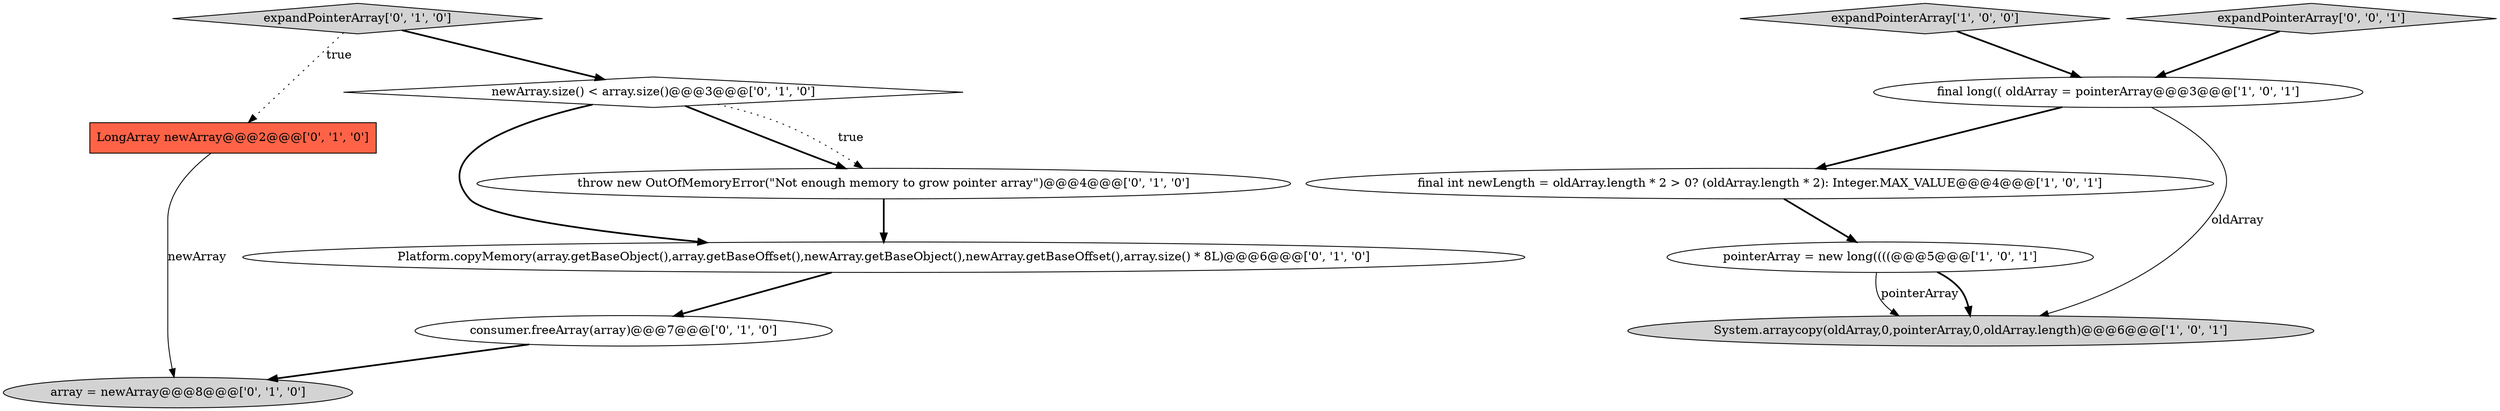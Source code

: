 digraph {
6 [style = filled, label = "consumer.freeArray(array)@@@7@@@['0', '1', '0']", fillcolor = white, shape = ellipse image = "AAA1AAABBB2BBB"];
1 [style = filled, label = "expandPointerArray['1', '0', '0']", fillcolor = lightgray, shape = diamond image = "AAA0AAABBB1BBB"];
0 [style = filled, label = "final long(( oldArray = pointerArray@@@3@@@['1', '0', '1']", fillcolor = white, shape = ellipse image = "AAA0AAABBB1BBB"];
8 [style = filled, label = "array = newArray@@@8@@@['0', '1', '0']", fillcolor = lightgray, shape = ellipse image = "AAA1AAABBB2BBB"];
11 [style = filled, label = "Platform.copyMemory(array.getBaseObject(),array.getBaseOffset(),newArray.getBaseObject(),newArray.getBaseOffset(),array.size() * 8L)@@@6@@@['0', '1', '0']", fillcolor = white, shape = ellipse image = "AAA1AAABBB2BBB"];
3 [style = filled, label = "pointerArray = new long((((@@@5@@@['1', '0', '1']", fillcolor = white, shape = ellipse image = "AAA0AAABBB1BBB"];
2 [style = filled, label = "final int newLength = oldArray.length * 2 > 0? (oldArray.length * 2): Integer.MAX_VALUE@@@4@@@['1', '0', '1']", fillcolor = white, shape = ellipse image = "AAA0AAABBB1BBB"];
4 [style = filled, label = "System.arraycopy(oldArray,0,pointerArray,0,oldArray.length)@@@6@@@['1', '0', '1']", fillcolor = lightgray, shape = ellipse image = "AAA0AAABBB1BBB"];
12 [style = filled, label = "expandPointerArray['0', '0', '1']", fillcolor = lightgray, shape = diamond image = "AAA0AAABBB3BBB"];
7 [style = filled, label = "throw new OutOfMemoryError(\"Not enough memory to grow pointer array\")@@@4@@@['0', '1', '0']", fillcolor = white, shape = ellipse image = "AAA0AAABBB2BBB"];
9 [style = filled, label = "LongArray newArray@@@2@@@['0', '1', '0']", fillcolor = tomato, shape = box image = "AAA1AAABBB2BBB"];
10 [style = filled, label = "expandPointerArray['0', '1', '0']", fillcolor = lightgray, shape = diamond image = "AAA0AAABBB2BBB"];
5 [style = filled, label = "newArray.size() < array.size()@@@3@@@['0', '1', '0']", fillcolor = white, shape = diamond image = "AAA0AAABBB2BBB"];
12->0 [style = bold, label=""];
9->8 [style = solid, label="newArray"];
0->4 [style = solid, label="oldArray"];
0->2 [style = bold, label=""];
5->7 [style = bold, label=""];
5->11 [style = bold, label=""];
5->7 [style = dotted, label="true"];
11->6 [style = bold, label=""];
7->11 [style = bold, label=""];
3->4 [style = solid, label="pointerArray"];
6->8 [style = bold, label=""];
3->4 [style = bold, label=""];
2->3 [style = bold, label=""];
10->5 [style = bold, label=""];
10->9 [style = dotted, label="true"];
1->0 [style = bold, label=""];
}
